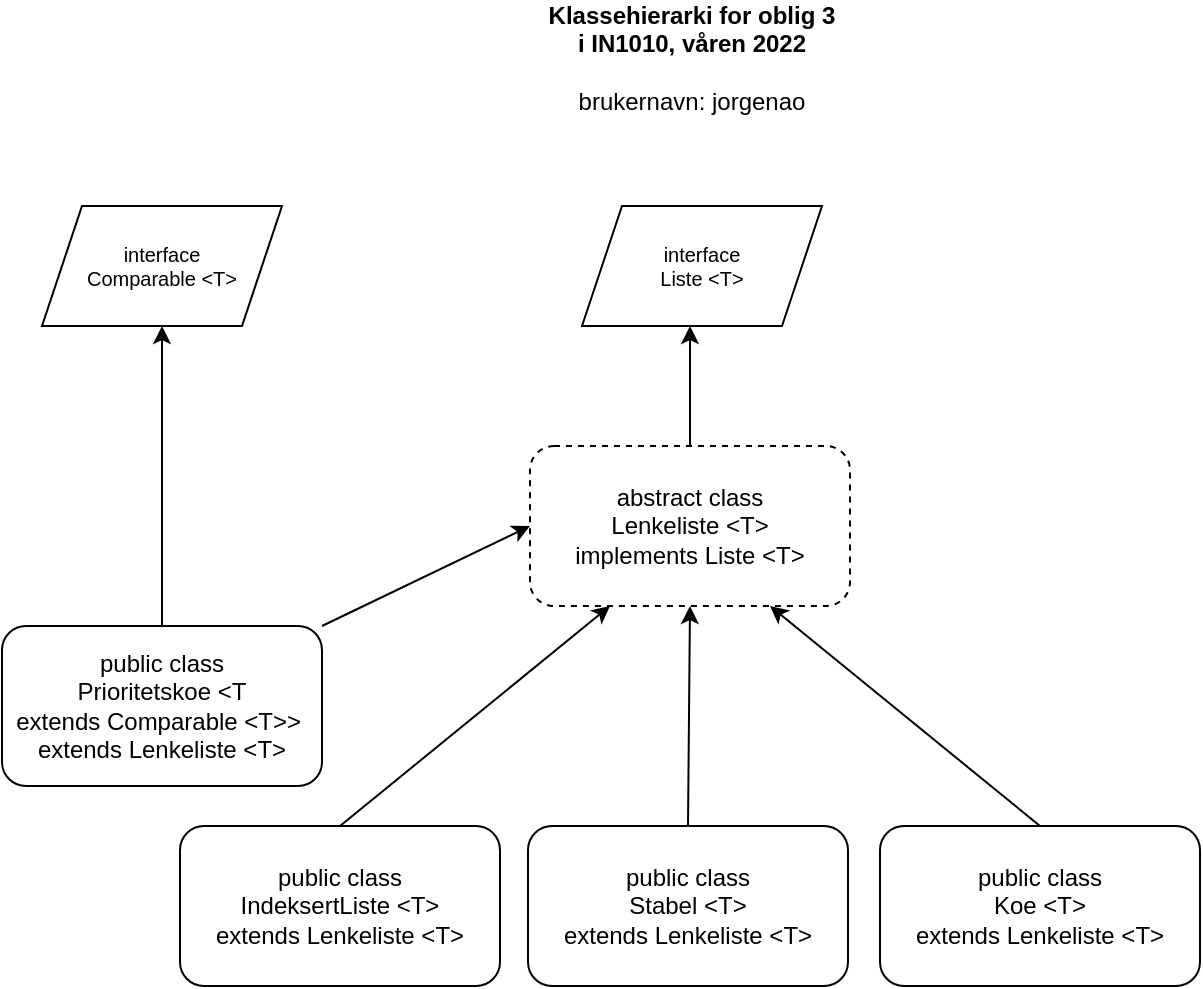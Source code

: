 <mxfile version="16.6.6" type="onedrive"><diagram id="wQik_Oz8ot2T2SPoMCyF" name="Page-1"><mxGraphModel dx="1186" dy="737" grid="1" gridSize="10" guides="1" tooltips="1" connect="1" arrows="1" fold="1" page="1" pageScale="1" pageWidth="1169" pageHeight="827" background="#FFFFFF" math="0" shadow="0"><root><mxCell id="0"/><mxCell id="1" parent="0"/><mxCell id="6" value="" style="edgeStyle=none;html=1;startArrow=none;startFill=0;entryX=0.5;entryY=1;entryDx=0;entryDy=0;fontColor=#000000;fillColor=none;strokeColor=#000000;" parent="1" source="3" edge="1"><mxGeometry relative="1" as="geometry"><mxPoint x="584" y="279" as="targetPoint"/></mxGeometry></mxCell><mxCell id="3" value="abstract class&lt;br&gt;Lenkeliste &amp;lt;T&amp;gt;&lt;br&gt;implements Liste &amp;lt;T&amp;gt;" style="whiteSpace=wrap;html=1;rounded=1;fillColor=none;strokeColor=#000000;dashed=1;" parent="1" vertex="1"><mxGeometry x="504" y="339" width="160" height="80" as="geometry"/></mxCell><mxCell id="8" value="" style="edgeStyle=none;html=1;startArrow=none;startFill=0;exitX=0.5;exitY=0;exitDx=0;exitDy=0;entryX=0.25;entryY=1;entryDx=0;entryDy=0;fontColor=#000000;fillColor=none;strokeColor=#000000;" parent="1" source="9" target="3" edge="1"><mxGeometry relative="1" as="geometry"><mxPoint x="492.8" y="469" as="sourcePoint"/></mxGeometry></mxCell><mxCell id="9" value="&lt;font&gt;public class&lt;br&gt;IndeksertListe &amp;lt;T&amp;gt;&lt;br&gt;extends Lenkeliste &amp;lt;T&amp;gt;&lt;br&gt;&lt;/font&gt;" style="rounded=1;whiteSpace=wrap;html=1;labelBackgroundColor=none;fillColor=none;strokeColor=#000000;" parent="1" vertex="1"><mxGeometry x="329" y="529" width="160" height="80" as="geometry"/></mxCell><mxCell id="17" style="edgeStyle=none;html=1;entryX=0.5;entryY=1;entryDx=0;entryDy=0;fontColor=#000000;startArrow=none;startFill=0;exitX=0.5;exitY=0;exitDx=0;exitDy=0;fillColor=none;strokeColor=#000000;" parent="1" source="14" target="3" edge="1"><mxGeometry relative="1" as="geometry"/></mxCell><mxCell id="14" value="&lt;font&gt;public class&lt;br&gt;Stabel &amp;lt;T&amp;gt;&lt;br&gt;extends Lenkeliste &amp;lt;T&amp;gt;&lt;br&gt;&lt;/font&gt;" style="rounded=1;whiteSpace=wrap;html=1;labelBackgroundColor=none;fillColor=none;strokeColor=#000000;" parent="1" vertex="1"><mxGeometry x="503" y="529" width="160" height="80" as="geometry"/></mxCell><mxCell id="18" style="edgeStyle=none;html=1;entryX=0.75;entryY=1;entryDx=0;entryDy=0;fontColor=#000000;startArrow=none;startFill=0;exitX=0.5;exitY=0;exitDx=0;exitDy=0;fillColor=none;strokeColor=#000000;" parent="1" source="15" target="3" edge="1"><mxGeometry relative="1" as="geometry"/></mxCell><mxCell id="15" value="&lt;font&gt;public class&lt;br&gt;Koe &amp;lt;T&amp;gt;&lt;br&gt;extends Lenkeliste &amp;lt;T&amp;gt;&lt;br&gt;&lt;/font&gt;" style="rounded=1;whiteSpace=wrap;html=1;labelBackgroundColor=none;fillColor=none;strokeColor=#000000;" parent="1" vertex="1"><mxGeometry x="679" y="529" width="160" height="80" as="geometry"/></mxCell><mxCell id="21" style="edgeStyle=none;html=1;exitX=1;exitY=0;exitDx=0;exitDy=0;entryX=0;entryY=0.5;entryDx=0;entryDy=0;fontColor=#000000;startArrow=none;startFill=0;fillColor=none;strokeColor=#000000;" parent="1" source="20" target="3" edge="1"><mxGeometry relative="1" as="geometry"/></mxCell><mxCell id="22" style="edgeStyle=none;html=1;entryX=0.5;entryY=1;entryDx=0;entryDy=0;fontColor=#000000;startArrow=none;startFill=0;fillColor=none;strokeColor=#000000;" parent="1" source="20" edge="1"><mxGeometry relative="1" as="geometry"><mxPoint x="320" y="279" as="targetPoint"/></mxGeometry></mxCell><mxCell id="20" value="&lt;font&gt;public class&lt;br&gt;Prioritetskoe &amp;lt;T&lt;br&gt;extends Comparable &amp;lt;T&amp;gt;&amp;gt;&amp;nbsp;&lt;br&gt;extends Lenkeliste &amp;lt;T&amp;gt;&lt;br&gt;&lt;/font&gt;" style="rounded=1;whiteSpace=wrap;html=1;labelBackgroundColor=none;fillColor=none;strokeColor=#000000;" parent="1" vertex="1"><mxGeometry x="240" y="429" width="160" height="80" as="geometry"/></mxCell><mxCell id="dQjF4Iz5IIvyFgyQzrUY-22" value="&lt;div align=&quot;center&quot;&gt;&lt;b&gt;Klassehierarki for oblig 3&lt;br&gt;&lt;/b&gt;&lt;/div&gt;&lt;div align=&quot;center&quot;&gt;&lt;b&gt;i IN1010, våren 2022&lt;/b&gt;&lt;/div&gt;&lt;div align=&quot;center&quot;&gt;&lt;b&gt;&lt;br&gt;&lt;/b&gt;&lt;/div&gt;&lt;div align=&quot;center&quot;&gt;brukernavn: jorgenao&lt;br&gt;&lt;/div&gt;" style="text;html=1;strokeColor=none;fillColor=none;align=center;verticalAlign=middle;whiteSpace=wrap;rounded=0;dashed=1;" parent="1" vertex="1"><mxGeometry x="508" y="120" width="154" height="50" as="geometry"/></mxCell><mxCell id="UJLf8KlE2JCUtqcpCJ91-22" value="interface&lt;br&gt;Liste &amp;lt;T&amp;gt;" style="shape=parallelogram;perimeter=parallelogramPerimeter;whiteSpace=wrap;html=1;fixedSize=1;rounded=0;labelBorderColor=none;fontSize=10;" vertex="1" parent="1"><mxGeometry x="530" y="219" width="120" height="60" as="geometry"/></mxCell><mxCell id="UJLf8KlE2JCUtqcpCJ91-23" value="interface&lt;br&gt;Comparable &amp;lt;T&amp;gt;" style="shape=parallelogram;perimeter=parallelogramPerimeter;whiteSpace=wrap;html=1;fixedSize=1;rounded=0;labelBorderColor=none;fontSize=10;" vertex="1" parent="1"><mxGeometry x="260" y="219" width="120" height="60" as="geometry"/></mxCell></root></mxGraphModel></diagram></mxfile>